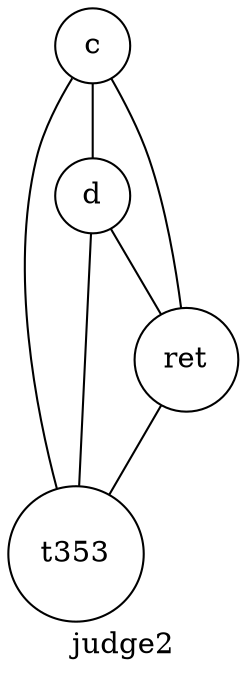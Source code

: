 graph judge2{
label =judge2
t353[label="t353", shape=circle, style=filled, fillcolor=White]
c[label="c", shape=circle, style=filled, fillcolor=White]
d[label="d", shape=circle, style=filled, fillcolor=White]
ret[label="ret", shape=circle, style=filled, fillcolor=White]
c--d
c--ret
c--t353
d--ret
d--t353
ret--t353
}
